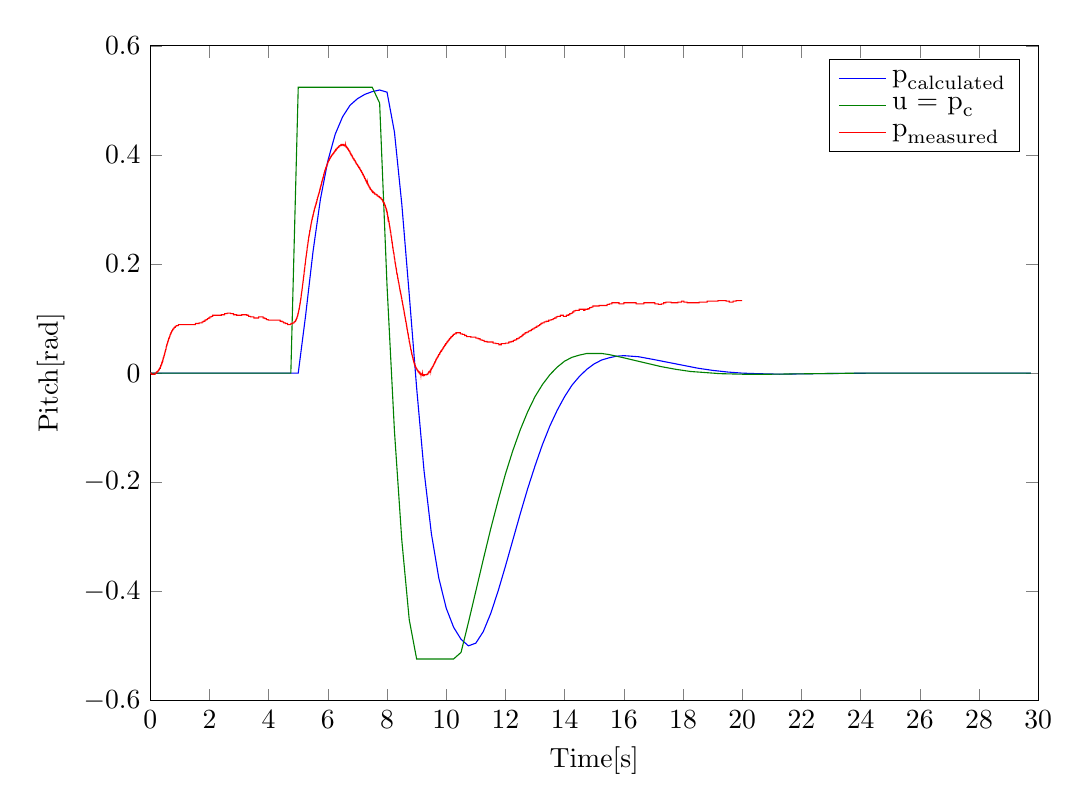 % This file was created by matlab2tikz.
%
%The latest updates can be retrieved from
%  http://www.mathworks.com/matlabcentral/fileexchange/22022-matlab2tikz-matlab2tikz
%where you can also make suggestions and rate matlab2tikz.
%
\begin{tikzpicture}

\begin{axis}[%
width=4.44in,
height=3.273in,
at={(0.745in,0.485in)},
scale only axis,
xmin=0,
xmax=30,
xlabel={Time[s]},
ymin=-0.6,
ymax=0.6,
ylabel={Pitch[rad]},
axis background/.style={fill=white},
legend style={legend cell align=left, align=left, draw=black}
]
\addplot [color=blue]
  table[row sep=crcr]{%
0	0\\
5	0\\
5.25	0.106\\
5.5	0.223\\
5.75	0.319\\
6	0.389\\
6.25	0.438\\
6.5	0.47\\
6.75	0.491\\
7	0.503\\
7.25	0.511\\
7.5	0.516\\
7.75	0.519\\
8	0.515\\
8.25	0.442\\
8.5	0.309\\
8.75	0.144\\
9	-0.027\\
9.25	-0.179\\
9.5	-0.295\\
9.75	-0.376\\
10	-0.431\\
10.25	-0.466\\
10.5	-0.488\\
10.75	-0.5\\
11	-0.495\\
11.25	-0.474\\
11.5	-0.441\\
11.75	-0.4\\
12	-0.354\\
12.5	-0.258\\
12.75	-0.212\\
13	-0.17\\
13.25	-0.131\\
13.5	-0.097\\
13.75	-0.068\\
14	-0.043\\
14.25	-0.022\\
14.5	-0.006\\
14.75	0.007\\
15	0.017\\
15.25	0.024\\
15.5	0.028\\
15.75	0.031\\
16	0.032\\
16.25	0.031\\
16.5	0.03\\
17	0.025\\
18.5	0.009\\
19	0.005\\
19.5	0.002\\
20	-6.679e-05\\
20.5	-0.001\\
21.25	-0.002\\
22.5	-0.001\\
24.5	-0.0\\
28	0\\
29.75	0\\
};
\addlegendentry{$\text{p}_{\text{calculated}}$}

\addplot [color=black!50!green]
  table[row sep=crcr]{%
0	0\\
4.75	0\\
5	0.524\\
7.5	0.524\\
7.75	0.495\\
8	0.16\\
8.25	-0.106\\
8.5	-0.307\\
8.75	-0.452\\
9	-0.524\\
10.25	-0.524\\
10.5	-0.512\\
10.75	-0.457\\
11.25	-0.342\\
11.5	-0.286\\
11.75	-0.234\\
12	-0.185\\
12.25	-0.142\\
12.5	-0.104\\
12.75	-0.071\\
13	-0.043\\
13.25	-0.021\\
13.5	-0.003\\
13.75	0.011\\
14	0.022\\
14.25	0.029\\
14.5	0.033\\
14.75	0.036\\
15	0.036\\
15.25	0.036\\
15.5	0.034\\
16	0.028\\
17.25	0.012\\
17.75	0.007\\
18.25	0.003\\
18.75	0.001\\
19.25	-0.001\\
20	-0.002\\
21	-0.002\\
24	-8.989e-06\\
29.75	0\\
};
\addlegendentry{$\text{u = p}_{\text{c}}$}

\addplot [color=red]
  table[row sep=crcr]{%
0	0\\
0.046	0\\
0.048	-0.002\\
0.164	-0.002\\
0.166	0\\
0.206	0\\
0.208	0.002\\
0.238	0.002\\
0.24	0.003\\
0.264	0.003\\
0.266	0.005\\
0.28	0.005\\
0.282	0.006\\
0.304	0.006\\
0.306	0.008\\
0.316	0.008\\
0.318	0.009\\
0.338	0.009\\
0.34	0.011\\
0.346	0.011\\
0.348	0.012\\
0.354	0.012\\
0.356	0.014\\
0.368	0.014\\
0.37	0.015\\
0.382	0.015\\
0.386	0.018\\
0.388	0.018\\
0.39	0.017\\
0.392	0.017\\
0.394	0.018\\
0.396	0.018\\
0.398	0.02\\
0.408	0.02\\
0.41	0.021\\
0.412	0.021\\
0.414	0.023\\
0.416	0.021\\
0.422	0.021\\
0.426	0.025\\
0.434	0.025\\
0.436	0.026\\
0.438	0.026\\
0.44	0.028\\
0.45	0.028\\
0.452	0.029\\
0.46	0.029\\
0.462	0.031\\
0.464	0.031\\
0.466	0.032\\
0.474	0.032\\
0.476	0.034\\
0.48	0.034\\
0.482	0.035\\
0.49	0.035\\
0.492	0.037\\
0.494	0.037\\
0.496	0.038\\
0.504	0.038\\
0.506	0.04\\
0.508	0.04\\
0.51	0.041\\
0.52	0.041\\
0.522	0.043\\
0.524	0.043\\
0.526	0.044\\
0.534	0.044\\
0.536	0.046\\
0.538	0.046\\
0.54	0.048\\
0.548	0.048\\
0.55	0.049\\
0.554	0.049\\
0.556	0.051\\
0.564	0.051\\
0.566	0.052\\
0.57	0.052\\
0.572	0.054\\
0.58	0.054\\
0.582	0.055\\
0.588	0.055\\
0.59	0.057\\
0.596	0.057\\
0.598	0.058\\
0.606	0.058\\
0.608	0.06\\
0.614	0.06\\
0.616	0.061\\
0.622	0.061\\
0.624	0.063\\
0.63	0.063\\
0.632	0.064\\
0.642	0.064\\
0.644	0.066\\
0.652	0.066\\
0.654	0.067\\
0.662	0.067\\
0.664	0.069\\
0.672	0.069\\
0.674	0.071\\
0.686	0.071\\
0.688	0.072\\
0.698	0.072\\
0.7	0.074\\
0.71	0.074\\
0.712	0.075\\
0.724	0.075\\
0.726	0.077\\
0.74	0.077\\
0.742	0.078\\
0.754	0.078\\
0.756	0.08\\
0.774	0.08\\
0.776	0.081\\
0.796	0.081\\
0.798	0.083\\
0.816	0.083\\
0.818	0.084\\
0.85	0.084\\
0.852	0.086\\
0.89	0.086\\
0.892	0.087\\
0.95	0.087\\
0.952	0.089\\
1.522	0.089\\
1.524	0.091\\
1.652	0.091\\
1.654	0.092\\
1.75	0.092\\
1.752	0.094\\
1.792	0.094\\
1.794	0.095\\
1.848	0.095\\
1.85	0.097\\
1.888	0.097\\
1.89	0.098\\
1.93	0.098\\
1.932	0.1\\
1.97	0.1\\
1.972	0.101\\
2.012	0.101\\
2.014	0.103\\
2.064	0.103\\
2.066	0.104\\
2.11	0.104\\
2.112	0.106\\
2.404	0.106\\
2.406	0.107\\
2.51	0.107\\
2.512	0.109\\
2.594	0.109\\
2.596	0.11\\
2.718	0.11\\
2.72	0.109\\
2.812	0.109\\
2.814	0.107\\
2.92	0.107\\
2.922	0.106\\
3.09	0.106\\
3.092	0.107\\
3.26	0.107\\
3.262	0.106\\
3.324	0.106\\
3.326	0.104\\
3.392	0.104\\
3.394	0.103\\
3.502	0.103\\
3.504	0.101\\
3.66	0.101\\
3.662	0.103\\
3.812	0.103\\
3.814	0.101\\
3.87	0.101\\
3.872	0.1\\
3.92	0.1\\
3.922	0.098\\
3.986	0.098\\
3.988	0.097\\
4.39	0.097\\
4.392	0.095\\
4.452	0.095\\
4.454	0.094\\
4.508	0.094\\
4.51	0.092\\
4.564	0.092\\
4.566	0.091\\
4.64	0.091\\
4.642	0.089\\
4.748	0.089\\
4.75	0.091\\
4.82	0.091\\
4.822	0.092\\
4.862	0.092\\
4.864	0.094\\
4.89	0.094\\
4.892	0.095\\
4.91	0.095\\
4.912	0.097\\
4.924	0.097\\
4.926	0.098\\
4.938	0.098\\
4.94	0.1\\
4.948	0.1\\
4.95	0.101\\
4.96	0.101\\
4.962	0.103\\
4.964	0.103\\
4.966	0.104\\
4.976	0.104\\
4.978	0.106\\
4.986	0.106\\
4.988	0.107\\
4.99	0.107\\
4.992	0.109\\
4.998	0.109\\
5	0.11\\
5.004	0.11\\
5.006	0.112\\
5.01	0.112\\
5.012	0.114\\
5.018	0.114\\
5.02	0.115\\
5.022	0.115\\
5.024	0.117\\
5.026	0.117\\
5.028	0.118\\
5.034	0.118\\
5.038	0.121\\
5.044	0.121\\
5.046	0.123\\
5.048	0.123\\
5.05	0.124\\
5.056	0.124\\
5.062	0.129\\
5.068	0.129\\
5.072	0.132\\
5.074	0.132\\
5.076	0.133\\
5.082	0.133\\
5.088	0.138\\
5.094	0.138\\
5.098	0.141\\
5.1	0.141\\
5.102	0.143\\
5.106	0.143\\
5.11	0.146\\
5.112	0.146\\
5.114	0.147\\
5.116	0.147\\
5.118	0.149\\
5.12	0.149\\
5.122	0.15\\
5.124	0.15\\
5.128	0.153\\
5.13	0.153\\
5.132	0.155\\
5.134	0.155\\
5.136	0.156\\
5.138	0.156\\
5.142	0.16\\
5.146	0.16\\
5.15	0.163\\
5.152	0.163\\
5.154	0.164\\
5.156	0.164\\
5.158	0.166\\
5.16	0.166\\
5.164	0.169\\
5.166	0.169\\
5.168	0.17\\
5.17	0.17\\
5.172	0.172\\
5.174	0.172\\
5.18	0.176\\
5.184	0.176\\
5.19	0.181\\
5.196	0.181\\
5.204	0.187\\
5.21	0.187\\
5.212	0.189\\
5.214	0.192\\
5.216	0.192\\
5.218	0.193\\
5.222	0.193\\
5.228	0.198\\
5.234	0.198\\
5.242	0.204\\
5.248	0.204\\
5.25	0.207\\
5.252	0.209\\
5.258	0.209\\
5.266	0.215\\
5.272	0.215\\
5.278	0.219\\
5.284	0.219\\
5.292	0.225\\
5.294	0.225\\
5.296	0.224\\
5.304	0.23\\
5.306	0.23\\
5.308	0.229\\
5.316	0.235\\
5.322	0.235\\
5.328	0.239\\
5.334	0.239\\
5.34	0.244\\
5.348	0.244\\
5.35	0.245\\
5.352	0.249\\
5.36	0.249\\
5.366	0.253\\
5.368	0.253\\
5.37	0.252\\
5.376	0.256\\
5.384	0.256\\
5.39	0.261\\
5.398	0.261\\
5.402	0.264\\
5.408	0.264\\
5.412	0.267\\
5.414	0.267\\
5.416	0.268\\
5.422	0.268\\
5.426	0.272\\
5.434	0.272\\
5.438	0.275\\
5.44	0.275\\
5.442	0.276\\
5.448	0.276\\
5.45	0.278\\
5.452	0.278\\
5.454	0.279\\
5.46	0.279\\
5.462	0.281\\
5.464	0.281\\
5.466	0.282\\
5.472	0.282\\
5.474	0.284\\
5.478	0.284\\
5.48	0.285\\
5.486	0.285\\
5.488	0.287\\
5.492	0.287\\
5.494	0.288\\
5.498	0.288\\
5.5	0.29\\
5.506	0.29\\
5.508	0.291\\
5.51	0.291\\
5.512	0.293\\
5.518	0.293\\
5.52	0.295\\
5.524	0.295\\
5.526	0.296\\
5.532	0.296\\
5.534	0.298\\
5.542	0.298\\
5.544	0.299\\
5.546	0.299\\
5.548	0.301\\
5.556	0.301\\
5.558	0.302\\
5.562	0.302\\
5.564	0.304\\
5.57	0.304\\
5.572	0.305\\
5.578	0.305\\
5.58	0.307\\
5.586	0.307\\
5.588	0.308\\
5.594	0.308\\
5.596	0.31\\
5.602	0.31\\
5.604	0.311\\
5.608	0.311\\
5.61	0.313\\
5.618	0.313\\
5.62	0.314\\
5.626	0.314\\
5.628	0.316\\
5.632	0.316\\
5.634	0.318\\
5.642	0.318\\
5.644	0.319\\
5.648	0.319\\
5.65	0.321\\
5.658	0.321\\
5.66	0.322\\
5.664	0.322\\
5.666	0.324\\
5.672	0.324\\
5.674	0.325\\
5.68	0.325\\
5.682	0.327\\
5.688	0.327\\
5.69	0.328\\
5.696	0.328\\
5.698	0.33\\
5.702	0.33\\
5.704	0.331\\
5.712	0.331\\
5.714	0.333\\
5.718	0.333\\
5.72	0.334\\
5.726	0.334\\
5.728	0.336\\
5.732	0.336\\
5.734	0.337\\
5.742	0.337\\
5.744	0.339\\
5.748	0.339\\
5.75	0.341\\
5.758	0.341\\
5.76	0.342\\
5.762	0.342\\
5.764	0.344\\
5.772	0.344\\
5.774	0.345\\
5.778	0.345\\
5.78	0.347\\
5.786	0.347\\
5.788	0.348\\
5.792	0.348\\
5.794	0.35\\
5.8	0.35\\
5.802	0.351\\
5.808	0.351\\
5.81	0.353\\
5.816	0.353\\
5.818	0.354\\
5.822	0.354\\
5.824	0.356\\
5.83	0.356\\
5.832	0.357\\
5.836	0.357\\
5.838	0.359\\
5.846	0.359\\
5.848	0.36\\
5.854	0.36\\
5.856	0.362\\
5.86	0.362\\
5.862	0.364\\
5.87	0.364\\
5.872	0.365\\
5.876	0.365\\
5.878	0.367\\
5.886	0.367\\
5.888	0.368\\
5.892	0.368\\
5.894	0.37\\
5.902	0.37\\
5.904	0.371\\
5.91	0.371\\
5.912	0.373\\
5.918	0.373\\
5.92	0.374\\
5.928	0.374\\
5.93	0.376\\
5.938	0.376\\
5.94	0.377\\
5.946	0.377\\
5.948	0.379\\
5.956	0.379\\
5.958	0.38\\
5.968	0.38\\
5.97	0.382\\
5.976	0.382\\
5.978	0.383\\
5.988	0.383\\
5.99	0.385\\
6	0.385\\
6.002	0.387\\
6.012	0.387\\
6.014	0.388\\
6.026	0.388\\
6.028	0.39\\
6.04	0.39\\
6.042	0.391\\
6.054	0.391\\
6.056	0.393\\
6.068	0.393\\
6.07	0.394\\
6.082	0.394\\
6.084	0.396\\
6.104	0.396\\
6.106	0.397\\
6.12	0.397\\
6.122	0.399\\
6.136	0.399\\
6.138	0.4\\
6.16	0.4\\
6.162	0.402\\
6.184	0.402\\
6.186	0.403\\
6.2	0.403\\
6.202	0.405\\
6.226	0.405\\
6.228	0.407\\
6.25	0.407\\
6.252	0.408\\
6.266	0.408\\
6.268	0.41\\
6.27	0.41\\
6.272	0.408\\
6.274	0.408\\
6.276	0.41\\
6.29	0.41\\
6.292	0.411\\
6.316	0.411\\
6.318	0.413\\
6.342	0.413\\
6.344	0.414\\
6.368	0.414\\
6.37	0.416\\
6.394	0.416\\
6.396	0.417\\
6.4	0.417\\
6.402	0.416\\
6.404	0.416\\
6.406	0.417\\
6.434	0.417\\
6.436	0.419\\
6.438	0.417\\
6.444	0.417\\
6.446	0.419\\
6.45	0.419\\
6.452	0.417\\
6.456	0.417\\
6.458	0.419\\
6.464	0.419\\
6.466	0.417\\
6.468	0.417\\
6.47	0.419\\
6.516	0.419\\
6.518	0.417\\
6.52	0.419\\
6.528	0.419\\
6.53	0.417\\
6.532	0.417\\
6.534	0.419\\
6.54	0.419\\
6.542	0.417\\
6.546	0.417\\
6.548	0.419\\
6.552	0.419\\
6.554	0.417\\
6.578	0.417\\
6.58	0.416\\
6.582	0.416\\
6.584	0.417\\
6.59	0.417\\
6.592	0.416\\
6.598	0.416\\
6.6	0.417\\
6.602	0.416\\
6.616	0.416\\
6.618	0.414\\
6.622	0.414\\
6.624	0.416\\
6.626	0.416\\
6.628	0.414\\
6.642	0.414\\
6.644	0.413\\
6.648	0.413\\
6.65	0.414\\
6.652	0.414\\
6.654	0.413\\
6.664	0.413\\
6.666	0.411\\
6.68	0.411\\
6.682	0.41\\
6.686	0.41\\
6.688	0.411\\
6.69	0.411\\
6.692	0.41\\
6.704	0.41\\
6.706	0.408\\
6.718	0.408\\
6.72	0.407\\
6.74	0.407\\
6.742	0.405\\
6.754	0.405\\
6.756	0.403\\
6.768	0.403\\
6.77	0.402\\
6.782	0.402\\
6.784	0.4\\
6.796	0.4\\
6.798	0.399\\
6.8	0.399\\
6.802	0.4\\
6.804	0.4\\
6.806	0.399\\
6.818	0.399\\
6.82	0.397\\
6.83	0.397\\
6.832	0.396\\
6.844	0.396\\
6.846	0.394\\
6.858	0.394\\
6.86	0.393\\
6.882	0.393\\
6.884	0.391\\
6.896	0.391\\
6.898	0.39\\
6.918	0.39\\
6.92	0.388\\
6.932	0.388\\
6.934	0.387\\
6.948	0.387\\
6.95	0.385\\
6.966	0.385\\
6.968	0.383\\
6.988	0.383\\
6.99	0.382\\
7.006	0.382\\
7.008	0.38\\
7.026	0.38\\
7.028	0.379\\
7.042	0.379\\
7.044	0.377\\
7.064	0.377\\
7.066	0.376\\
7.078	0.376\\
7.08	0.374\\
7.092	0.374\\
7.094	0.373\\
7.106	0.373\\
7.108	0.371\\
7.128	0.371\\
7.13	0.37\\
7.142	0.37\\
7.144	0.368\\
7.156	0.368\\
7.158	0.367\\
7.168	0.367\\
7.17	0.365\\
7.182	0.365\\
7.184	0.364\\
7.196	0.364\\
7.198	0.362\\
7.218	0.362\\
7.22	0.36\\
7.23	0.36\\
7.232	0.359\\
7.244	0.359\\
7.246	0.357\\
7.256	0.357\\
7.258	0.356\\
7.27	0.356\\
7.272	0.354\\
7.282	0.354\\
7.284	0.353\\
7.296	0.353\\
7.298	0.351\\
7.308	0.351\\
7.31	0.35\\
7.322	0.35\\
7.324	0.348\\
7.328	0.348\\
7.33	0.35\\
7.332	0.348\\
7.334	0.348\\
7.336	0.347\\
7.34	0.347\\
7.342	0.348\\
7.344	0.347\\
7.356	0.347\\
7.358	0.345\\
7.37	0.345\\
7.372	0.344\\
7.384	0.344\\
7.386	0.342\\
7.396	0.342\\
7.398	0.341\\
7.416	0.341\\
7.418	0.339\\
7.432	0.339\\
7.434	0.337\\
7.454	0.337\\
7.456	0.336\\
7.478	0.336\\
7.48	0.334\\
7.492	0.334\\
7.494	0.333\\
7.498	0.333\\
7.5	0.334\\
7.502	0.334\\
7.504	0.333\\
7.516	0.333\\
7.518	0.331\\
7.522	0.331\\
7.524	0.333\\
7.528	0.333\\
7.53	0.331\\
7.552	0.331\\
7.554	0.33\\
7.56	0.33\\
7.562	0.331\\
7.564	0.331\\
7.566	0.33\\
7.578	0.33\\
7.58	0.328\\
7.584	0.328\\
7.586	0.33\\
7.59	0.33\\
7.592	0.328\\
7.628	0.328\\
7.63	0.327\\
7.664	0.327\\
7.666	0.325\\
7.7	0.325\\
7.702	0.324\\
7.736	0.324\\
7.738	0.322\\
7.77	0.322\\
7.772	0.321\\
7.798	0.321\\
7.8	0.319\\
7.824	0.319\\
7.826	0.318\\
7.846	0.318\\
7.848	0.316\\
7.86	0.316\\
7.862	0.314\\
7.874	0.314\\
7.876	0.313\\
7.896	0.313\\
7.898	0.311\\
7.908	0.311\\
7.91	0.31\\
7.92	0.31\\
7.922	0.308\\
7.932	0.308\\
7.936	0.305\\
7.938	0.305\\
7.94	0.307\\
7.944	0.307\\
7.948	0.304\\
7.958	0.304\\
7.96	0.302\\
7.968	0.302\\
7.972	0.299\\
7.976	0.299\\
7.978	0.301\\
7.98	0.301\\
7.986	0.296\\
7.988	0.296\\
7.99	0.298\\
7.992	0.298\\
7.996	0.295\\
8.006	0.295\\
8.008	0.291\\
8.018	0.291\\
8.02	0.288\\
8.022	0.288\\
8.024	0.287\\
8.026	0.288\\
8.03	0.288\\
8.032	0.285\\
8.034	0.284\\
8.036	0.284\\
8.038	0.285\\
8.042	0.285\\
8.044	0.282\\
8.046	0.281\\
8.05	0.281\\
8.052	0.282\\
8.058	0.278\\
8.066	0.278\\
8.072	0.273\\
8.074	0.273\\
8.076	0.275\\
8.078	0.273\\
8.08	0.273\\
8.082	0.27\\
8.09	0.27\\
8.096	0.265\\
8.098	0.265\\
8.1	0.267\\
8.106	0.262\\
8.114	0.262\\
8.116	0.261\\
8.118	0.258\\
8.126	0.258\\
8.132	0.253\\
8.138	0.253\\
8.144	0.249\\
8.152	0.249\\
8.154	0.245\\
8.156	0.244\\
8.164	0.244\\
8.166	0.242\\
8.168	0.239\\
8.176	0.239\\
8.182	0.235\\
8.188	0.235\\
8.194	0.23\\
8.2	0.23\\
8.206	0.225\\
8.214	0.225\\
8.216	0.222\\
8.218	0.222\\
8.22	0.221\\
8.226	0.221\\
8.23	0.218\\
8.236	0.218\\
8.242	0.213\\
8.248	0.213\\
8.254	0.209\\
8.262	0.209\\
8.268	0.204\\
8.274	0.204\\
8.278	0.201\\
8.284	0.201\\
8.288	0.198\\
8.29	0.198\\
8.292	0.196\\
8.296	0.196\\
8.298	0.195\\
8.3	0.195\\
8.302	0.193\\
8.304	0.193\\
8.306	0.192\\
8.31	0.192\\
8.314	0.189\\
8.32	0.189\\
8.322	0.187\\
8.324	0.187\\
8.328	0.184\\
8.334	0.184\\
8.338	0.181\\
8.346	0.181\\
8.35	0.178\\
8.356	0.178\\
8.358	0.176\\
8.36	0.176\\
8.364	0.173\\
8.372	0.173\\
8.376	0.17\\
8.382	0.17\\
8.386	0.167\\
8.388	0.167\\
8.39	0.166\\
8.396	0.166\\
8.4	0.163\\
8.408	0.163\\
8.412	0.16\\
8.416	0.16\\
8.418	0.158\\
8.422	0.158\\
8.426	0.155\\
8.434	0.155\\
8.438	0.152\\
8.444	0.152\\
8.446	0.15\\
8.448	0.15\\
8.45	0.149\\
8.454	0.149\\
8.456	0.147\\
8.46	0.147\\
8.462	0.146\\
8.464	0.146\\
8.466	0.144\\
8.472	0.144\\
8.476	0.141\\
8.482	0.141\\
8.484	0.14\\
8.486	0.14\\
8.488	0.138\\
8.49	0.138\\
8.492	0.137\\
8.498	0.137\\
8.5	0.135\\
8.502	0.135\\
8.504	0.133\\
8.508	0.133\\
8.51	0.132\\
8.514	0.132\\
8.516	0.13\\
8.518	0.13\\
8.52	0.129\\
8.524	0.129\\
8.526	0.127\\
8.528	0.127\\
8.53	0.126\\
8.536	0.126\\
8.538	0.124\\
8.54	0.124\\
8.542	0.123\\
8.544	0.123\\
8.546	0.121\\
8.55	0.121\\
8.552	0.12\\
8.554	0.12\\
8.556	0.118\\
8.56	0.118\\
8.562	0.117\\
8.566	0.117\\
8.57	0.114\\
8.576	0.114\\
8.578	0.112\\
8.58	0.112\\
8.582	0.11\\
8.584	0.11\\
8.586	0.109\\
8.59	0.109\\
8.592	0.107\\
8.594	0.107\\
8.596	0.106\\
8.602	0.106\\
8.606	0.103\\
8.608	0.103\\
8.61	0.101\\
8.616	0.101\\
8.62	0.098\\
8.626	0.098\\
8.628	0.097\\
8.63	0.097\\
8.632	0.095\\
8.634	0.095\\
8.636	0.094\\
8.642	0.094\\
8.646	0.091\\
8.652	0.091\\
8.654	0.089\\
8.656	0.089\\
8.66	0.086\\
8.666	0.086\\
8.668	0.084\\
8.67	0.084\\
8.672	0.083\\
8.674	0.083\\
8.676	0.081\\
8.68	0.081\\
8.682	0.08\\
8.684	0.08\\
8.686	0.078\\
8.692	0.078\\
8.696	0.075\\
8.698	0.075\\
8.7	0.074\\
8.706	0.074\\
8.71	0.071\\
8.716	0.071\\
8.718	0.069\\
8.72	0.069\\
8.722	0.067\\
8.724	0.067\\
8.726	0.066\\
8.73	0.066\\
8.732	0.064\\
8.734	0.064\\
8.736	0.063\\
8.742	0.063\\
8.746	0.06\\
8.748	0.06\\
8.75	0.058\\
8.756	0.058\\
8.758	0.057\\
8.76	0.057\\
8.762	0.055\\
8.768	0.055\\
8.772	0.052\\
8.78	0.052\\
8.784	0.049\\
8.788	0.049\\
8.79	0.048\\
8.794	0.048\\
8.796	0.046\\
8.798	0.046\\
8.8	0.044\\
8.806	0.044\\
8.808	0.043\\
8.81	0.043\\
8.812	0.041\\
8.818	0.041\\
8.82	0.04\\
8.822	0.04\\
8.824	0.038\\
8.83	0.038\\
8.832	0.037\\
8.834	0.037\\
8.836	0.035\\
8.842	0.035\\
8.844	0.034\\
8.848	0.034\\
8.85	0.032\\
8.854	0.032\\
8.856	0.031\\
8.862	0.031\\
8.864	0.029\\
8.868	0.029\\
8.87	0.028\\
8.876	0.028\\
8.878	0.026\\
8.88	0.026\\
8.882	0.025\\
8.89	0.025\\
8.892	0.023\\
8.9	0.023\\
8.902	0.021\\
8.904	0.021\\
8.906	0.02\\
8.914	0.02\\
8.916	0.018\\
8.926	0.018\\
8.93	0.015\\
8.932	0.015\\
8.934	0.017\\
8.936	0.017\\
8.938	0.015\\
8.94	0.015\\
8.942	0.014\\
8.952	0.014\\
8.954	0.012\\
8.964	0.012\\
8.966	0.011\\
8.976	0.011\\
8.978	0.009\\
8.99	0.009\\
8.992	0.008\\
9.008	0.008\\
9.01	0.006\\
9.028	0.006\\
9.03	0.005\\
9.044	0.005\\
9.046	0.003\\
9.058	0.003\\
9.06	0.002\\
9.062	0.002\\
9.064	0.003\\
9.068	0.003\\
9.07	0.002\\
9.082	0.002\\
9.084	0\\
9.086	0\\
9.088	0.002\\
9.092	0.002\\
9.094	0\\
9.1	0\\
9.102	0.002\\
9.104	0.002\\
9.106	0\\
9.108	0\\
9.11	-0.002\\
9.112	0\\
9.118	0\\
9.12	-0.002\\
9.124	-0.002\\
9.126	0\\
9.13	0\\
9.132	-0.002\\
9.136	-0.002\\
9.138	0\\
9.14	0\\
9.142	-0.002\\
9.144	-0.002\\
9.146	-0.003\\
9.148	-0.002\\
9.15	-0.002\\
9.152	0\\
9.154	-0.002\\
9.156	-0.002\\
9.158	-0.003\\
9.16	-0.003\\
9.162	-0.002\\
9.166	-0.002\\
9.168	-0.003\\
9.172	-0.003\\
9.174	-0.002\\
9.178	-0.002\\
9.18	-0.003\\
9.186	-0.003\\
9.188	-0.002\\
9.19	-0.002\\
9.192	-0.003\\
9.2	-0.003\\
9.202	-0.002\\
9.204	-0.003\\
9.206	-0.003\\
9.208	-0.005\\
9.21	-0.003\\
9.218	-0.003\\
9.22	-0.005\\
9.222	-0.005\\
9.224	-0.003\\
9.23	-0.003\\
9.232	-0.005\\
9.234	-0.005\\
9.236	-0.003\\
9.242	-0.003\\
9.244	-0.005\\
9.246	-0.005\\
9.248	-0.003\\
9.256	-0.003\\
9.258	-0.005\\
9.26	-0.003\\
9.342	-0.003\\
9.344	-0.002\\
9.38	-0.002\\
9.382	0\\
9.404	0\\
9.406	0.002\\
9.41	0.002\\
9.412	0\\
9.414	0\\
9.416	0.002\\
9.43	0.002\\
9.432	0.003\\
9.436	0.003\\
9.438	0.002\\
9.44	0.002\\
9.442	0.003\\
9.454	0.003\\
9.456	0.005\\
9.468	0.005\\
9.47	0.006\\
9.476	0.006\\
9.478	0.005\\
9.48	0.006\\
9.492	0.006\\
9.494	0.008\\
9.506	0.008\\
9.508	0.009\\
9.52	0.009\\
9.522	0.011\\
9.536	0.011\\
9.538	0.012\\
9.554	0.012\\
9.556	0.014\\
9.568	0.014\\
9.57	0.015\\
9.582	0.015\\
9.584	0.017\\
9.596	0.017\\
9.598	0.018\\
9.61	0.018\\
9.612	0.02\\
9.624	0.02\\
9.626	0.021\\
9.638	0.021\\
9.64	0.023\\
9.652	0.023\\
9.654	0.025\\
9.666	0.025\\
9.668	0.026\\
9.684	0.026\\
9.686	0.028\\
9.7	0.028\\
9.702	0.029\\
9.714	0.029\\
9.716	0.031\\
9.73	0.031\\
9.732	0.032\\
9.744	0.032\\
9.746	0.034\\
9.766	0.034\\
9.768	0.035\\
9.78	0.035\\
9.782	0.037\\
9.796	0.037\\
9.798	0.038\\
9.812	0.038\\
9.814	0.04\\
9.834	0.04\\
9.836	0.041\\
9.85	0.041\\
9.852	0.043\\
9.872	0.043\\
9.874	0.044\\
9.888	0.044\\
9.89	0.046\\
9.91	0.046\\
9.912	0.048\\
9.926	0.048\\
9.928	0.049\\
9.944	0.049\\
9.946	0.051\\
9.966	0.051\\
9.968	0.052\\
9.982	0.052\\
9.984	0.054\\
10.004	0.054\\
10.006	0.055\\
10.022	0.055\\
10.024	0.057\\
10.044	0.057\\
10.046	0.058\\
10.062	0.058\\
10.064	0.06\\
10.084	0.06\\
10.086	0.061\\
10.106	0.061\\
10.108	0.063\\
10.128	0.063\\
10.13	0.064\\
10.152	0.064\\
10.154	0.066\\
10.176	0.066\\
10.178	0.067\\
10.206	0.067\\
10.208	0.069\\
10.242	0.069\\
10.244	0.071\\
10.272	0.071\\
10.274	0.072\\
10.326	0.072\\
10.328	0.074\\
10.33	0.074\\
10.332	0.072\\
10.336	0.072\\
10.338	0.074\\
10.474	0.074\\
10.476	0.072\\
10.542	0.072\\
10.544	0.071\\
10.62	0.071\\
10.622	0.069\\
10.686	0.069\\
10.688	0.067\\
10.822	0.067\\
10.824	0.066\\
10.83	0.066\\
10.832	0.067\\
10.834	0.067\\
10.836	0.066\\
10.998	0.066\\
11	0.064\\
11.078	0.064\\
11.08	0.063\\
11.142	0.063\\
11.144	0.061\\
11.21	0.061\\
11.212	0.06\\
11.28	0.06\\
11.282	0.058\\
11.378	0.058\\
11.38	0.057\\
11.58	0.057\\
11.582	0.055\\
11.676	0.055\\
11.678	0.054\\
11.776	0.054\\
11.778	0.052\\
11.85	0.052\\
11.852	0.054\\
11.856	0.054\\
11.858	0.052\\
11.862	0.052\\
11.864	0.054\\
12	0.054\\
12.002	0.055\\
12.112	0.055\\
12.114	0.057\\
12.192	0.057\\
12.194	0.058\\
12.264	0.058\\
12.266	0.06\\
12.318	0.06\\
12.32	0.061\\
12.374	0.061\\
12.376	0.063\\
12.426	0.063\\
12.428	0.064\\
12.47	0.064\\
12.472	0.066\\
12.51	0.066\\
12.512	0.067\\
12.552	0.067\\
12.554	0.069\\
12.592	0.069\\
12.594	0.071\\
12.626	0.071\\
12.628	0.072\\
12.666	0.072\\
12.668	0.074\\
12.72	0.074\\
12.722	0.075\\
12.772	0.075\\
12.774	0.077\\
12.828	0.077\\
12.83	0.078\\
12.872	0.078\\
12.874	0.08\\
12.918	0.08\\
12.92	0.081\\
12.966	0.081\\
12.968	0.083\\
13.014	0.083\\
13.016	0.084\\
13.058	0.084\\
13.06	0.086\\
13.11	0.086\\
13.112	0.087\\
13.154	0.087\\
13.156	0.089\\
13.198	0.089\\
13.2	0.091\\
13.238	0.091\\
13.24	0.092\\
13.306	0.092\\
13.308	0.094\\
13.376	0.094\\
13.378	0.095\\
13.462	0.095\\
13.464	0.097\\
13.544	0.097\\
13.546	0.098\\
13.612	0.098\\
13.614	0.1\\
13.658	0.1\\
13.66	0.101\\
13.71	0.101\\
13.712	0.103\\
13.756	0.103\\
13.758	0.104\\
13.852	0.104\\
13.854	0.106\\
13.958	0.106\\
13.96	0.104\\
14.058	0.104\\
14.06	0.106\\
14.128	0.106\\
14.13	0.107\\
14.172	0.107\\
14.174	0.109\\
14.224	0.109\\
14.226	0.11\\
14.268	0.11\\
14.27	0.112\\
14.312	0.112\\
14.314	0.114\\
14.366	0.114\\
14.368	0.115\\
14.492	0.115\\
14.494	0.117\\
14.638	0.117\\
14.64	0.115\\
14.646	0.115\\
14.648	0.117\\
14.652	0.117\\
14.654	0.115\\
14.674	0.115\\
14.676	0.117\\
14.68	0.117\\
14.682	0.115\\
14.686	0.115\\
14.688	0.117\\
14.786	0.117\\
14.788	0.118\\
14.842	0.118\\
14.844	0.12\\
14.898	0.12\\
14.9	0.121\\
14.954	0.121\\
14.956	0.123\\
15.166	0.123\\
15.168	0.124\\
15.436	0.124\\
15.438	0.126\\
15.508	0.126\\
15.51	0.127\\
15.594	0.127\\
15.596	0.129\\
15.836	0.129\\
15.838	0.127\\
16	0.127\\
16.002	0.129\\
16.412	0.129\\
16.414	0.127\\
16.674	0.127\\
16.676	0.129\\
17.048	0.129\\
17.05	0.127\\
17.162	0.127\\
17.164	0.126\\
17.264	0.126\\
17.266	0.127\\
17.342	0.127\\
17.344	0.129\\
17.422	0.129\\
17.424	0.13\\
17.6	0.13\\
17.602	0.129\\
17.822	0.129\\
17.824	0.13\\
17.948	0.13\\
17.95	0.132\\
18.026	0.132\\
18.028	0.13\\
18.138	0.13\\
18.14	0.129\\
18.544	0.129\\
18.546	0.13\\
18.816	0.13\\
18.818	0.132\\
19.18	0.132\\
19.182	0.133\\
19.454	0.133\\
19.456	0.132\\
19.56	0.132\\
19.562	0.13\\
19.69	0.13\\
19.692	0.132\\
19.79	0.132\\
19.792	0.133\\
19.994	0.133\\
};
\addlegendentry{$\text{p}_{\text{measured}}$}

\end{axis}
\end{tikzpicture}%